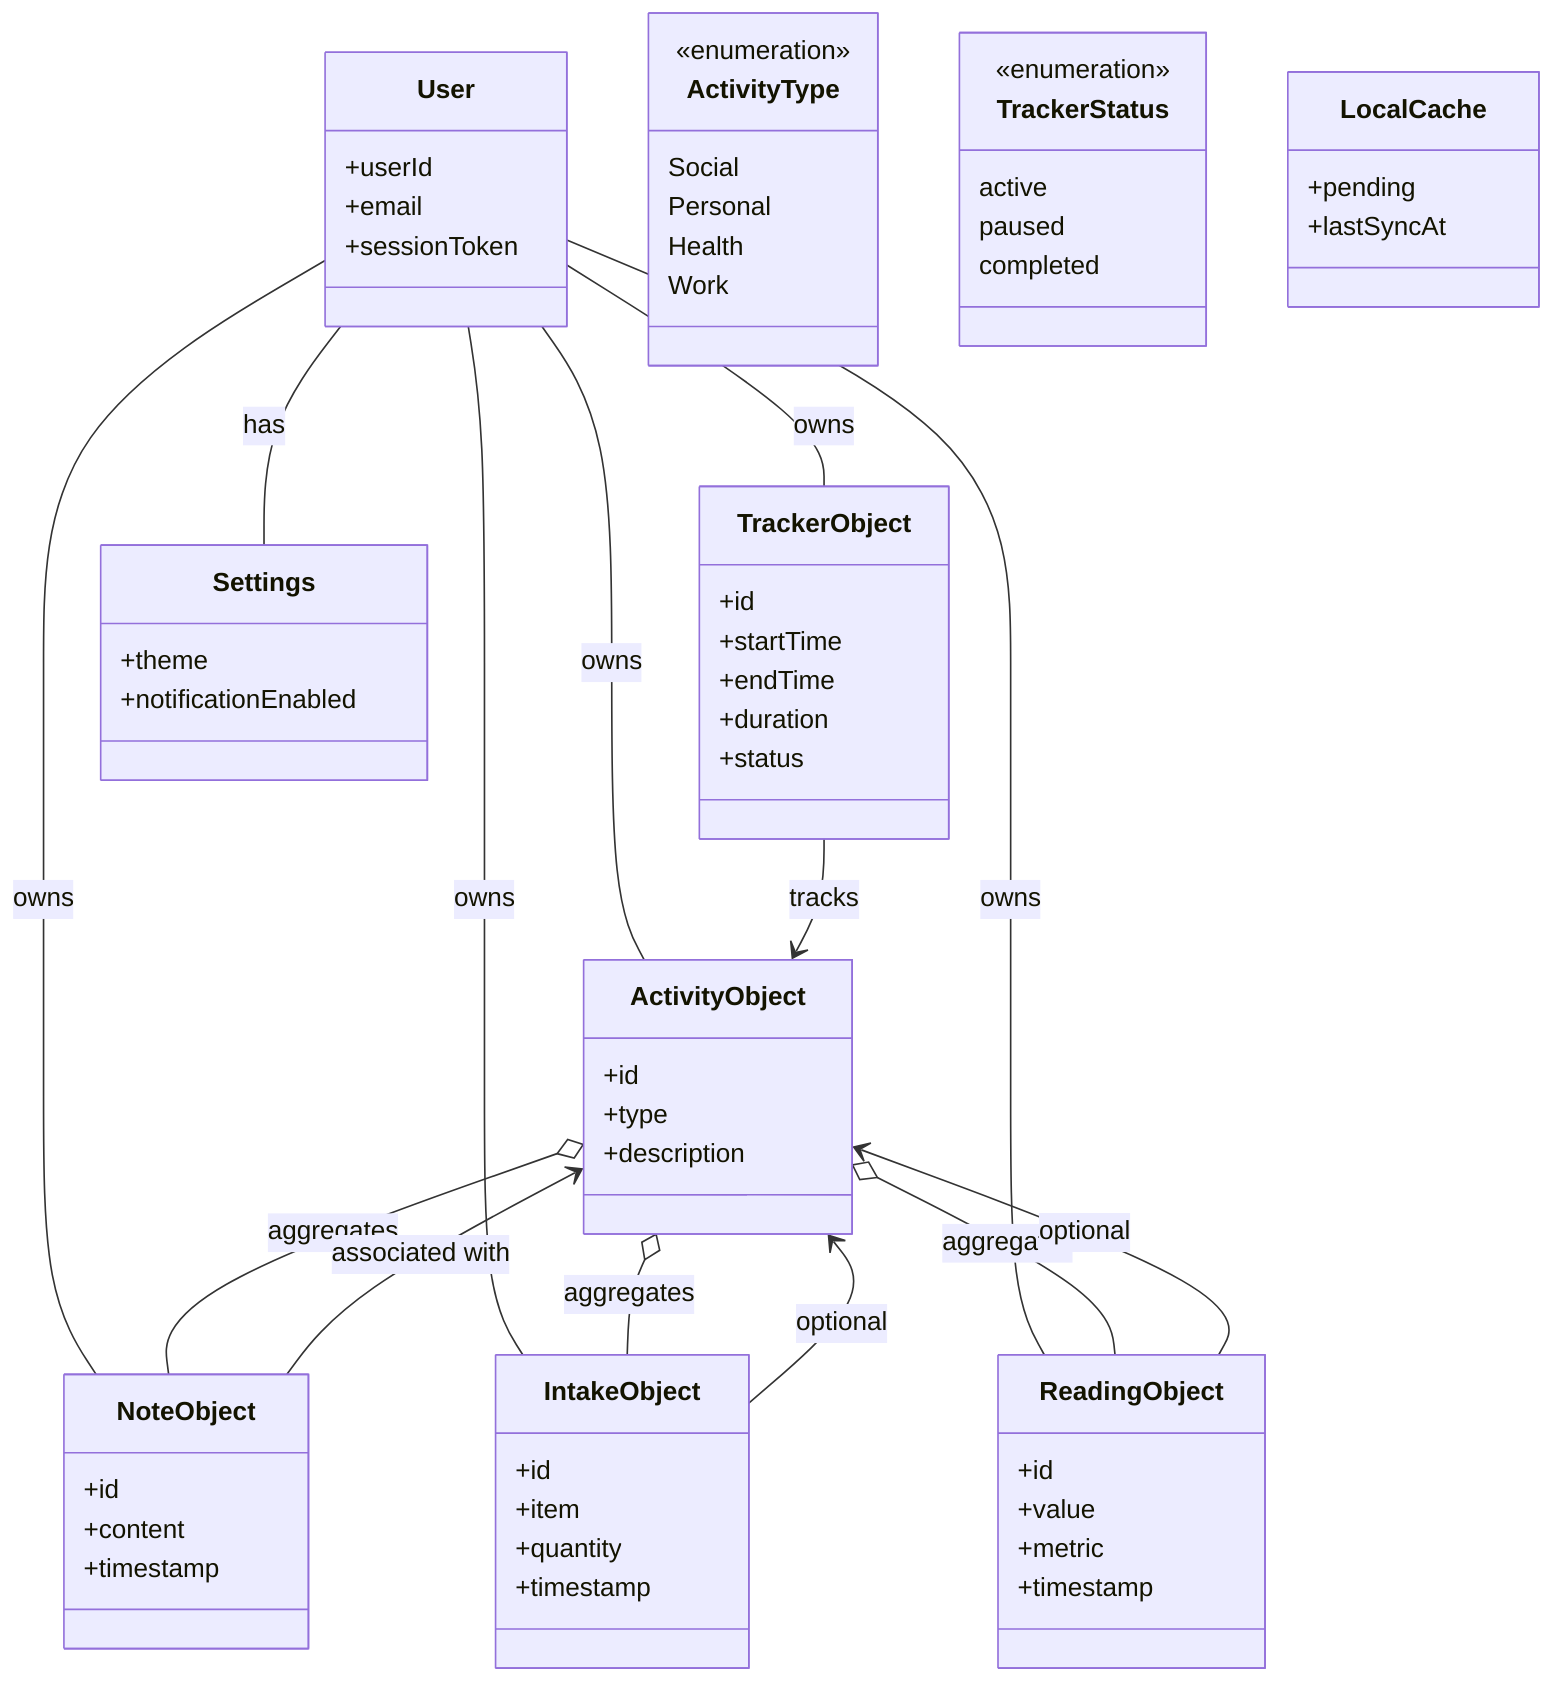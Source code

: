 classDiagram
class User {
  +userId
  +email
  +sessionToken
}
class ActivityType {
  <<enumeration>>
  Social
  Personal
  Health
  Work
}
class TrackerStatus {
  <<enumeration>>
  active
  paused
  completed
}
class ActivityObject {
  +id
  +type
  +description
}
class NoteObject {
  +id
  +content
  +timestamp
}
class TrackerObject {
  +id
  +startTime
  +endTime
  +duration
  +status
}
class IntakeObject {
  +id
  +item
  +quantity
  +timestamp
}
class ReadingObject {
  +id
  +value
  +metric
  +timestamp
}
class Settings {
  +theme
  +notificationEnabled
}
class LocalCache {
  +pending
  +lastSyncAt
}

User -- ActivityObject : owns
User -- NoteObject : owns
User -- TrackerObject : owns
User -- IntakeObject : owns
User -- ReadingObject : owns
User -- Settings : has

ActivityObject o-- NoteObject : aggregates
ActivityObject o-- IntakeObject : aggregates
ActivityObject o-- ReadingObject : aggregates

TrackerObject --> ActivityObject : tracks
NoteObject --> ActivityObject : associated with
IntakeObject --> ActivityObject : optional
ReadingObject --> ActivityObject : optional